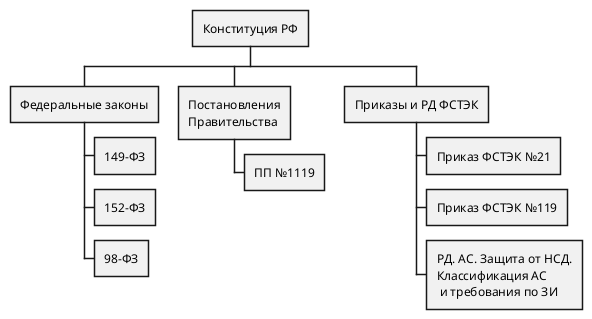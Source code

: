 @startwbs dirservices

* Конституция РФ
** Федеральные законы
*** 149-ФЗ
*** 152-ФЗ
*** 98-ФЗ
** Постановления\nПравительства
*** ПП №1119
** Приказы и РД ФСТЭК
*** Приказ ФСТЭК №21
*** Приказ ФСТЭК №119
*** РД. АС. Защита от НСД.\nКлассификация АС\n и требования по ЗИ



@endwbs